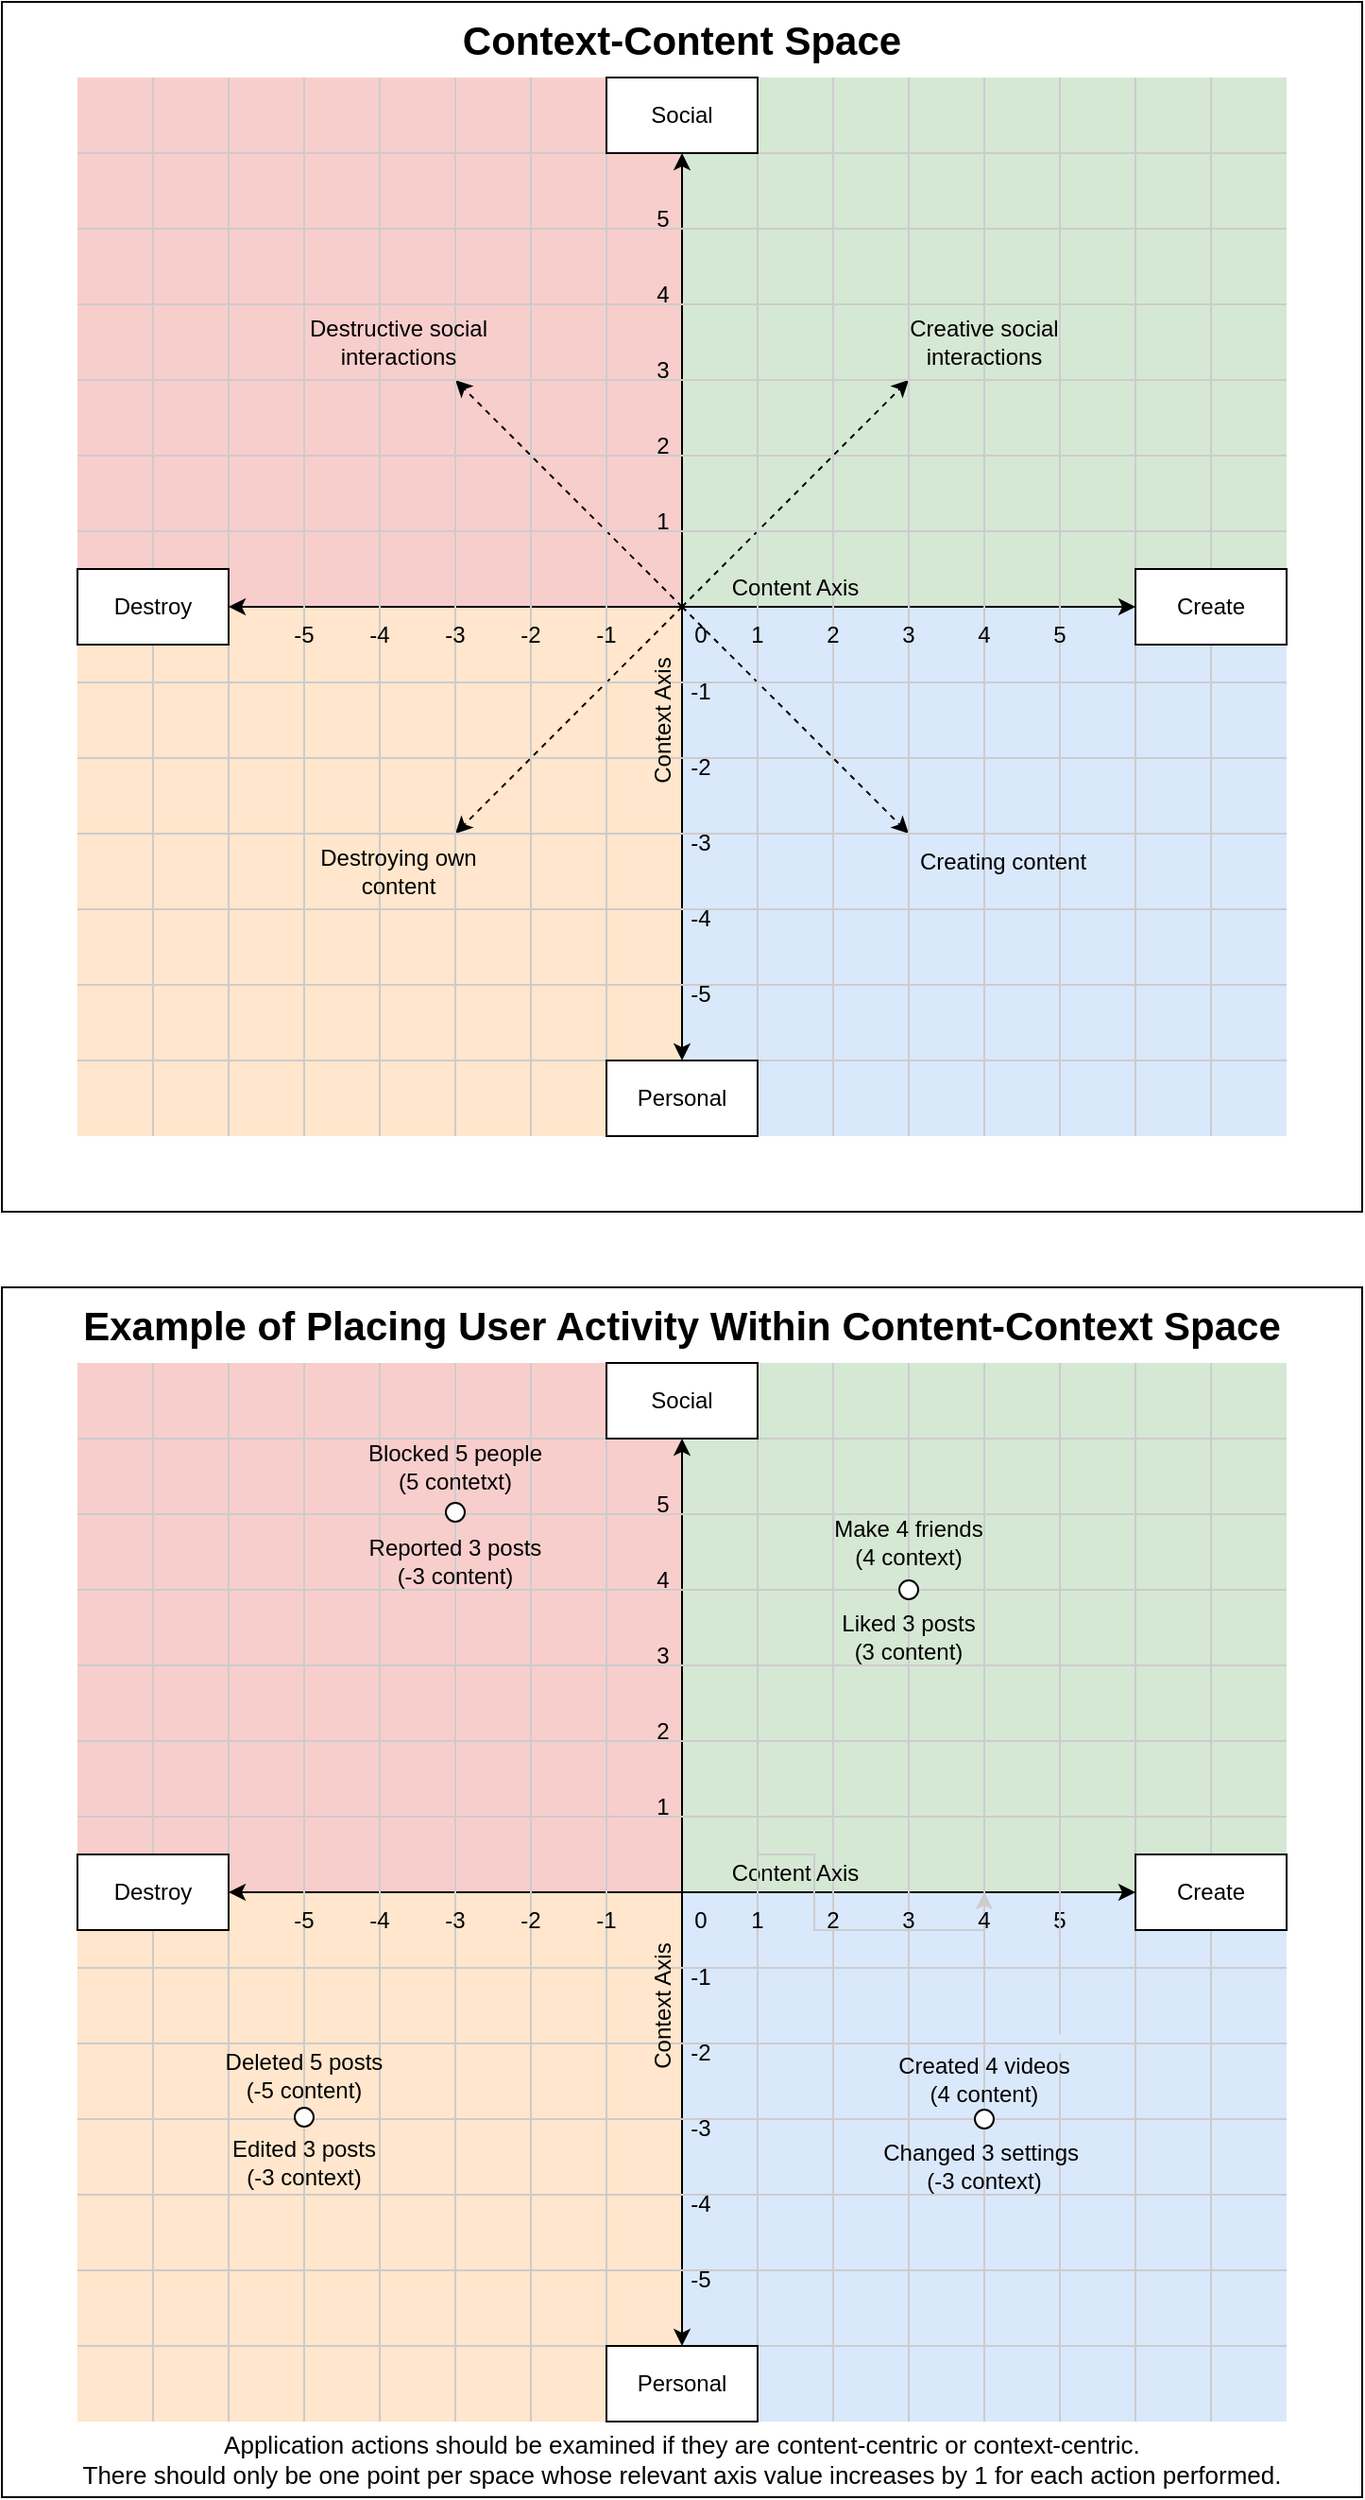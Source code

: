 <mxfile version="20.3.7" type="device"><diagram id="n50yjmL32Vjm4gP2exbE" name="Page-1"><mxGraphModel dx="1422" dy="777" grid="1" gridSize="10" guides="1" tooltips="1" connect="1" arrows="1" fold="1" page="1" pageScale="1" pageWidth="850" pageHeight="1100" math="0" shadow="0"><root><mxCell id="0"/><mxCell id="1" parent="0"/><mxCell id="bNZXxOPzwaz0_Fqf3oZm-159" value="" style="rounded=0;whiteSpace=wrap;html=1;" vertex="1" parent="1"><mxGeometry x="40" y="680" width="720" height="640" as="geometry"/></mxCell><mxCell id="bNZXxOPzwaz0_Fqf3oZm-156" value="" style="rounded=0;whiteSpace=wrap;html=1;" vertex="1" parent="1"><mxGeometry x="40" width="720" height="640" as="geometry"/></mxCell><mxCell id="bNZXxOPzwaz0_Fqf3oZm-45" value="" style="rounded=0;whiteSpace=wrap;html=1;strokeColor=none;fillColor=#ffe6cc;" vertex="1" parent="1"><mxGeometry x="80" y="320" width="320" height="280" as="geometry"/></mxCell><mxCell id="bNZXxOPzwaz0_Fqf3oZm-44" value="" style="rounded=0;whiteSpace=wrap;html=1;strokeColor=none;fillColor=#dae8fc;" vertex="1" parent="1"><mxGeometry x="400" y="320" width="320" height="280" as="geometry"/></mxCell><mxCell id="bNZXxOPzwaz0_Fqf3oZm-43" value="" style="rounded=0;whiteSpace=wrap;html=1;strokeColor=none;fillColor=#d5e8d4;" vertex="1" parent="1"><mxGeometry x="400" y="40" width="320" height="280" as="geometry"/></mxCell><mxCell id="bNZXxOPzwaz0_Fqf3oZm-42" value="" style="rounded=0;whiteSpace=wrap;html=1;strokeColor=none;fillColor=#f8cecc;" vertex="1" parent="1"><mxGeometry x="80" y="40" width="320" height="280" as="geometry"/></mxCell><mxCell id="bNZXxOPzwaz0_Fqf3oZm-1" value="" style="endArrow=classic;startArrow=classic;html=1;rounded=0;" edge="1" parent="1"><mxGeometry width="50" height="50" relative="1" as="geometry"><mxPoint x="400" y="560" as="sourcePoint"/><mxPoint x="400" y="80" as="targetPoint"/></mxGeometry></mxCell><mxCell id="bNZXxOPzwaz0_Fqf3oZm-2" value="" style="endArrow=classic;startArrow=classic;html=1;rounded=0;" edge="1" parent="1"><mxGeometry width="50" height="50" relative="1" as="geometry"><mxPoint x="640" y="320" as="sourcePoint"/><mxPoint x="160" y="320" as="targetPoint"/></mxGeometry></mxCell><mxCell id="bNZXxOPzwaz0_Fqf3oZm-11" value="0" style="text;html=1;strokeColor=none;fillColor=none;align=center;verticalAlign=middle;whiteSpace=wrap;rounded=0;" vertex="1" parent="1"><mxGeometry x="400" y="320" width="20" height="30" as="geometry"/></mxCell><mxCell id="bNZXxOPzwaz0_Fqf3oZm-18" value="1" style="text;html=1;strokeColor=none;fillColor=none;align=center;verticalAlign=middle;whiteSpace=wrap;rounded=0;" vertex="1" parent="1"><mxGeometry x="380" y="260" width="20" height="30" as="geometry"/></mxCell><mxCell id="bNZXxOPzwaz0_Fqf3oZm-20" value="2" style="text;html=1;strokeColor=none;fillColor=none;align=center;verticalAlign=middle;whiteSpace=wrap;rounded=0;" vertex="1" parent="1"><mxGeometry x="380" y="220" width="20" height="30" as="geometry"/></mxCell><mxCell id="bNZXxOPzwaz0_Fqf3oZm-21" value="3" style="text;html=1;strokeColor=none;fillColor=none;align=center;verticalAlign=middle;whiteSpace=wrap;rounded=0;" vertex="1" parent="1"><mxGeometry x="380" y="180" width="20" height="30" as="geometry"/></mxCell><mxCell id="bNZXxOPzwaz0_Fqf3oZm-22" value="4" style="text;html=1;strokeColor=none;fillColor=none;align=center;verticalAlign=middle;whiteSpace=wrap;rounded=0;" vertex="1" parent="1"><mxGeometry x="380" y="140" width="20" height="30" as="geometry"/></mxCell><mxCell id="bNZXxOPzwaz0_Fqf3oZm-23" value="5" style="text;html=1;strokeColor=none;fillColor=none;align=center;verticalAlign=middle;whiteSpace=wrap;rounded=0;" vertex="1" parent="1"><mxGeometry x="380" y="100" width="20" height="30" as="geometry"/></mxCell><mxCell id="bNZXxOPzwaz0_Fqf3oZm-34" value="" style="endArrow=classic;html=1;rounded=0;exitX=1;exitY=1;exitDx=0;exitDy=0;dashed=1;" edge="1" parent="1" source="bNZXxOPzwaz0_Fqf3oZm-10"><mxGeometry width="50" height="50" relative="1" as="geometry"><mxPoint x="400" y="420" as="sourcePoint"/><mxPoint x="520" y="200" as="targetPoint"/></mxGeometry></mxCell><mxCell id="bNZXxOPzwaz0_Fqf3oZm-35" value="" style="endArrow=classic;html=1;rounded=0;exitX=0;exitY=0;exitDx=0;exitDy=0;dashed=1;" edge="1" parent="1" source="bNZXxOPzwaz0_Fqf3oZm-11"><mxGeometry width="50" height="50" relative="1" as="geometry"><mxPoint x="410" y="330" as="sourcePoint"/><mxPoint x="280" y="200" as="targetPoint"/></mxGeometry></mxCell><mxCell id="bNZXxOPzwaz0_Fqf3oZm-36" value="" style="endArrow=classic;html=1;rounded=0;exitX=0;exitY=0;exitDx=0;exitDy=0;dashed=1;" edge="1" parent="1" source="bNZXxOPzwaz0_Fqf3oZm-11"><mxGeometry width="50" height="50" relative="1" as="geometry"><mxPoint x="410" y="330" as="sourcePoint"/><mxPoint x="280" y="440" as="targetPoint"/></mxGeometry></mxCell><mxCell id="bNZXxOPzwaz0_Fqf3oZm-37" value="" style="endArrow=classic;html=1;rounded=0;exitX=0;exitY=0;exitDx=0;exitDy=0;dashed=1;" edge="1" parent="1" source="bNZXxOPzwaz0_Fqf3oZm-11"><mxGeometry width="50" height="50" relative="1" as="geometry"><mxPoint x="410" y="330" as="sourcePoint"/><mxPoint x="520" y="440" as="targetPoint"/></mxGeometry></mxCell><mxCell id="bNZXxOPzwaz0_Fqf3oZm-46" value="" style="endArrow=none;html=1;strokeWidth=1;rounded=0;strokeColor=#CCCCCC;" edge="1" parent="1"><mxGeometry width="50" height="50" relative="1" as="geometry"><mxPoint x="80" y="360" as="sourcePoint"/><mxPoint x="720" y="360" as="targetPoint"/></mxGeometry></mxCell><mxCell id="bNZXxOPzwaz0_Fqf3oZm-47" value="" style="endArrow=none;html=1;strokeWidth=1;rounded=0;strokeColor=#CCCCCC;" edge="1" parent="1"><mxGeometry width="50" height="50" relative="1" as="geometry"><mxPoint x="80" y="400" as="sourcePoint"/><mxPoint x="720" y="400" as="targetPoint"/></mxGeometry></mxCell><mxCell id="bNZXxOPzwaz0_Fqf3oZm-48" value="" style="endArrow=none;html=1;strokeWidth=1;rounded=0;strokeColor=#CCCCCC;" edge="1" parent="1"><mxGeometry width="50" height="50" relative="1" as="geometry"><mxPoint x="80" y="440" as="sourcePoint"/><mxPoint x="720" y="440" as="targetPoint"/></mxGeometry></mxCell><mxCell id="bNZXxOPzwaz0_Fqf3oZm-49" value="" style="endArrow=none;html=1;strokeWidth=1;rounded=0;strokeColor=#CCCCCC;" edge="1" parent="1"><mxGeometry width="50" height="50" relative="1" as="geometry"><mxPoint x="80" y="480" as="sourcePoint"/><mxPoint x="720" y="480" as="targetPoint"/></mxGeometry></mxCell><mxCell id="bNZXxOPzwaz0_Fqf3oZm-50" value="" style="endArrow=none;html=1;strokeWidth=1;rounded=0;strokeColor=#CCCCCC;" edge="1" parent="1"><mxGeometry width="50" height="50" relative="1" as="geometry"><mxPoint x="80" y="520" as="sourcePoint"/><mxPoint x="720" y="520" as="targetPoint"/></mxGeometry></mxCell><mxCell id="bNZXxOPzwaz0_Fqf3oZm-51" value="" style="endArrow=none;html=1;strokeWidth=1;rounded=0;strokeColor=#CCCCCC;" edge="1" parent="1"><mxGeometry width="50" height="50" relative="1" as="geometry"><mxPoint x="80" y="280" as="sourcePoint"/><mxPoint x="720" y="280" as="targetPoint"/></mxGeometry></mxCell><mxCell id="bNZXxOPzwaz0_Fqf3oZm-52" value="" style="endArrow=none;html=1;strokeWidth=1;rounded=0;strokeColor=#CCCCCC;" edge="1" parent="1"><mxGeometry width="50" height="50" relative="1" as="geometry"><mxPoint x="80" y="240" as="sourcePoint"/><mxPoint x="720" y="240" as="targetPoint"/></mxGeometry></mxCell><mxCell id="bNZXxOPzwaz0_Fqf3oZm-53" value="" style="endArrow=none;html=1;strokeWidth=1;rounded=0;strokeColor=#CCCCCC;" edge="1" parent="1"><mxGeometry width="50" height="50" relative="1" as="geometry"><mxPoint x="80" y="200" as="sourcePoint"/><mxPoint x="720" y="200" as="targetPoint"/></mxGeometry></mxCell><mxCell id="bNZXxOPzwaz0_Fqf3oZm-54" value="" style="endArrow=none;html=1;strokeWidth=1;rounded=0;strokeColor=#CCCCCC;" edge="1" parent="1"><mxGeometry width="50" height="50" relative="1" as="geometry"><mxPoint x="80" y="160" as="sourcePoint"/><mxPoint x="720" y="160" as="targetPoint"/></mxGeometry></mxCell><mxCell id="bNZXxOPzwaz0_Fqf3oZm-55" value="" style="endArrow=none;html=1;strokeWidth=1;rounded=0;strokeColor=#CCCCCC;" edge="1" parent="1"><mxGeometry width="50" height="50" relative="1" as="geometry"><mxPoint x="80" y="120" as="sourcePoint"/><mxPoint x="720" y="120" as="targetPoint"/></mxGeometry></mxCell><mxCell id="bNZXxOPzwaz0_Fqf3oZm-56" value="" style="endArrow=none;html=1;strokeWidth=1;rounded=0;strokeColor=#CCCCCC;" edge="1" parent="1"><mxGeometry width="50" height="50" relative="1" as="geometry"><mxPoint x="200" y="40" as="sourcePoint"/><mxPoint x="200" y="600" as="targetPoint"/></mxGeometry></mxCell><mxCell id="bNZXxOPzwaz0_Fqf3oZm-57" value="" style="endArrow=none;html=1;strokeWidth=1;rounded=0;strokeColor=#CCCCCC;" edge="1" parent="1"><mxGeometry width="50" height="50" relative="1" as="geometry"><mxPoint x="240" y="40" as="sourcePoint"/><mxPoint x="240" y="600" as="targetPoint"/></mxGeometry></mxCell><mxCell id="bNZXxOPzwaz0_Fqf3oZm-58" value="" style="endArrow=none;html=1;strokeWidth=1;rounded=0;strokeColor=#CCCCCC;" edge="1" parent="1"><mxGeometry width="50" height="50" relative="1" as="geometry"><mxPoint x="280" y="40" as="sourcePoint"/><mxPoint x="280" y="600" as="targetPoint"/></mxGeometry></mxCell><mxCell id="bNZXxOPzwaz0_Fqf3oZm-59" value="" style="endArrow=none;html=1;strokeWidth=1;rounded=0;strokeColor=#CCCCCC;" edge="1" parent="1"><mxGeometry width="50" height="50" relative="1" as="geometry"><mxPoint x="320" y="40" as="sourcePoint"/><mxPoint x="320" y="600" as="targetPoint"/></mxGeometry></mxCell><mxCell id="bNZXxOPzwaz0_Fqf3oZm-60" value="" style="endArrow=none;html=1;strokeWidth=1;rounded=0;strokeColor=#CCCCCC;" edge="1" parent="1"><mxGeometry width="50" height="50" relative="1" as="geometry"><mxPoint x="360" y="40" as="sourcePoint"/><mxPoint x="360" y="560" as="targetPoint"/></mxGeometry></mxCell><mxCell id="bNZXxOPzwaz0_Fqf3oZm-61" value="" style="endArrow=none;html=1;strokeWidth=1;rounded=0;strokeColor=#CCCCCC;" edge="1" parent="1"><mxGeometry width="50" height="50" relative="1" as="geometry"><mxPoint x="440" y="40" as="sourcePoint"/><mxPoint x="440" y="600" as="targetPoint"/></mxGeometry></mxCell><mxCell id="bNZXxOPzwaz0_Fqf3oZm-62" value="" style="endArrow=none;html=1;strokeWidth=1;rounded=0;strokeColor=#CCCCCC;" edge="1" parent="1"><mxGeometry width="50" height="50" relative="1" as="geometry"><mxPoint x="480" y="40" as="sourcePoint"/><mxPoint x="480" y="600" as="targetPoint"/></mxGeometry></mxCell><mxCell id="bNZXxOPzwaz0_Fqf3oZm-63" value="" style="endArrow=none;html=1;strokeWidth=1;rounded=0;strokeColor=#CCCCCC;" edge="1" parent="1"><mxGeometry width="50" height="50" relative="1" as="geometry"><mxPoint x="520" y="40" as="sourcePoint"/><mxPoint x="520" y="600" as="targetPoint"/></mxGeometry></mxCell><mxCell id="bNZXxOPzwaz0_Fqf3oZm-64" value="" style="endArrow=none;html=1;strokeWidth=1;rounded=0;strokeColor=#CCCCCC;" edge="1" parent="1"><mxGeometry width="50" height="50" relative="1" as="geometry"><mxPoint x="560" y="40" as="sourcePoint"/><mxPoint x="560" y="600" as="targetPoint"/></mxGeometry></mxCell><mxCell id="bNZXxOPzwaz0_Fqf3oZm-65" value="" style="endArrow=none;html=1;strokeWidth=1;rounded=0;strokeColor=#CCCCCC;" edge="1" parent="1"><mxGeometry width="50" height="50" relative="1" as="geometry"><mxPoint x="600" y="40" as="sourcePoint"/><mxPoint x="600" y="600" as="targetPoint"/></mxGeometry></mxCell><mxCell id="bNZXxOPzwaz0_Fqf3oZm-66" value="" style="endArrow=none;html=1;strokeWidth=1;rounded=0;strokeColor=#CCCCCC;" edge="1" parent="1"><mxGeometry width="50" height="50" relative="1" as="geometry"><mxPoint x="640" y="40" as="sourcePoint"/><mxPoint x="640" y="600" as="targetPoint"/></mxGeometry></mxCell><mxCell id="bNZXxOPzwaz0_Fqf3oZm-67" value="" style="endArrow=none;html=1;strokeWidth=1;rounded=0;strokeColor=#CCCCCC;" edge="1" parent="1"><mxGeometry width="50" height="50" relative="1" as="geometry"><mxPoint x="680" y="40" as="sourcePoint"/><mxPoint x="680" y="600" as="targetPoint"/></mxGeometry></mxCell><mxCell id="bNZXxOPzwaz0_Fqf3oZm-68" value="" style="endArrow=none;html=1;strokeWidth=1;rounded=0;strokeColor=#CCCCCC;" edge="1" parent="1"><mxGeometry width="50" height="50" relative="1" as="geometry"><mxPoint x="160" y="40" as="sourcePoint"/><mxPoint x="160" y="600" as="targetPoint"/></mxGeometry></mxCell><mxCell id="bNZXxOPzwaz0_Fqf3oZm-69" value="" style="endArrow=none;html=1;strokeWidth=1;rounded=0;strokeColor=#CCCCCC;" edge="1" parent="1"><mxGeometry width="50" height="50" relative="1" as="geometry"><mxPoint x="120" y="40" as="sourcePoint"/><mxPoint x="120" y="600" as="targetPoint"/></mxGeometry></mxCell><mxCell id="bNZXxOPzwaz0_Fqf3oZm-70" value="" style="endArrow=none;html=1;strokeWidth=1;rounded=0;strokeColor=#CCCCCC;" edge="1" parent="1"><mxGeometry width="50" height="50" relative="1" as="geometry"><mxPoint x="80" y="80" as="sourcePoint"/><mxPoint x="720" y="80" as="targetPoint"/></mxGeometry></mxCell><mxCell id="bNZXxOPzwaz0_Fqf3oZm-71" value="" style="endArrow=none;html=1;strokeWidth=1;rounded=0;strokeColor=#CCCCCC;" edge="1" parent="1"><mxGeometry width="50" height="50" relative="1" as="geometry"><mxPoint x="80" y="560" as="sourcePoint"/><mxPoint x="720" y="560" as="targetPoint"/></mxGeometry></mxCell><mxCell id="bNZXxOPzwaz0_Fqf3oZm-5" value="Destroy" style="rounded=0;whiteSpace=wrap;html=1;" vertex="1" parent="1"><mxGeometry x="80" y="300" width="80" height="40" as="geometry"/></mxCell><mxCell id="bNZXxOPzwaz0_Fqf3oZm-6" value="Create" style="rounded=0;whiteSpace=wrap;html=1;" vertex="1" parent="1"><mxGeometry x="640" y="300" width="80" height="40" as="geometry"/></mxCell><mxCell id="bNZXxOPzwaz0_Fqf3oZm-7" value="Social" style="rounded=0;whiteSpace=wrap;html=1;" vertex="1" parent="1"><mxGeometry x="360" y="40" width="80" height="40" as="geometry"/></mxCell><mxCell id="bNZXxOPzwaz0_Fqf3oZm-8" value="Personal" style="rounded=0;whiteSpace=wrap;html=1;" vertex="1" parent="1"><mxGeometry x="360" y="560" width="80" height="40" as="geometry"/></mxCell><mxCell id="bNZXxOPzwaz0_Fqf3oZm-38" value="Creative social interactions" style="text;html=1;strokeColor=none;fillColor=none;align=center;verticalAlign=middle;whiteSpace=wrap;rounded=0;" vertex="1" parent="1"><mxGeometry x="500" y="160" width="120" height="40" as="geometry"/></mxCell><mxCell id="bNZXxOPzwaz0_Fqf3oZm-39" value="Destructive social interactions" style="text;html=1;strokeColor=none;fillColor=none;align=center;verticalAlign=middle;whiteSpace=wrap;rounded=0;" vertex="1" parent="1"><mxGeometry x="190" y="160" width="120" height="40" as="geometry"/></mxCell><mxCell id="bNZXxOPzwaz0_Fqf3oZm-40" value="Destroying own content" style="text;html=1;strokeColor=none;fillColor=none;align=center;verticalAlign=middle;whiteSpace=wrap;rounded=0;" vertex="1" parent="1"><mxGeometry x="190" y="440" width="120" height="40" as="geometry"/></mxCell><mxCell id="bNZXxOPzwaz0_Fqf3oZm-41" value="Creating content" style="text;html=1;strokeColor=none;fillColor=none;align=center;verticalAlign=middle;whiteSpace=wrap;rounded=0;" vertex="1" parent="1"><mxGeometry x="510" y="440" width="120" height="30" as="geometry"/></mxCell><mxCell id="bNZXxOPzwaz0_Fqf3oZm-9" value="Content Axis" style="text;html=1;strokeColor=none;fillColor=none;align=center;verticalAlign=middle;whiteSpace=wrap;rounded=0;" vertex="1" parent="1"><mxGeometry x="400" y="300" width="120" height="20" as="geometry"/></mxCell><mxCell id="bNZXxOPzwaz0_Fqf3oZm-10" value="Context Axis" style="text;html=1;strokeColor=none;fillColor=none;align=center;verticalAlign=middle;whiteSpace=wrap;rounded=0;rotation=-90;" vertex="1" parent="1"><mxGeometry x="330" y="370" width="120" height="20" as="geometry"/></mxCell><mxCell id="bNZXxOPzwaz0_Fqf3oZm-12" value="1" style="text;html=1;strokeColor=none;fillColor=none;align=center;verticalAlign=middle;whiteSpace=wrap;rounded=0;" vertex="1" parent="1"><mxGeometry x="430" y="320" width="20" height="30" as="geometry"/></mxCell><mxCell id="bNZXxOPzwaz0_Fqf3oZm-14" value="2" style="text;html=1;strokeColor=none;fillColor=none;align=center;verticalAlign=middle;whiteSpace=wrap;rounded=0;" vertex="1" parent="1"><mxGeometry x="470" y="320" width="20" height="30" as="geometry"/></mxCell><mxCell id="bNZXxOPzwaz0_Fqf3oZm-15" value="3" style="text;html=1;strokeColor=none;fillColor=none;align=center;verticalAlign=middle;whiteSpace=wrap;rounded=0;" vertex="1" parent="1"><mxGeometry x="510" y="320" width="20" height="30" as="geometry"/></mxCell><mxCell id="bNZXxOPzwaz0_Fqf3oZm-16" value="4" style="text;html=1;strokeColor=none;fillColor=none;align=center;verticalAlign=middle;whiteSpace=wrap;rounded=0;" vertex="1" parent="1"><mxGeometry x="550" y="320" width="20" height="30" as="geometry"/></mxCell><mxCell id="bNZXxOPzwaz0_Fqf3oZm-17" value="5" style="text;html=1;strokeColor=none;fillColor=none;align=center;verticalAlign=middle;whiteSpace=wrap;rounded=0;" vertex="1" parent="1"><mxGeometry x="590" y="320" width="20" height="30" as="geometry"/></mxCell><mxCell id="bNZXxOPzwaz0_Fqf3oZm-29" value="-1" style="text;html=1;strokeColor=none;fillColor=none;align=center;verticalAlign=middle;whiteSpace=wrap;rounded=0;" vertex="1" parent="1"><mxGeometry x="400" y="350" width="20" height="30" as="geometry"/></mxCell><mxCell id="bNZXxOPzwaz0_Fqf3oZm-30" value="-2" style="text;html=1;strokeColor=none;fillColor=none;align=center;verticalAlign=middle;whiteSpace=wrap;rounded=0;" vertex="1" parent="1"><mxGeometry x="400" y="390" width="20" height="30" as="geometry"/></mxCell><mxCell id="bNZXxOPzwaz0_Fqf3oZm-31" value="-3" style="text;html=1;strokeColor=none;fillColor=none;align=center;verticalAlign=middle;whiteSpace=wrap;rounded=0;" vertex="1" parent="1"><mxGeometry x="400" y="430" width="20" height="30" as="geometry"/></mxCell><mxCell id="bNZXxOPzwaz0_Fqf3oZm-32" value="-4" style="text;html=1;strokeColor=none;fillColor=none;align=center;verticalAlign=middle;whiteSpace=wrap;rounded=0;" vertex="1" parent="1"><mxGeometry x="400" y="470" width="20" height="30" as="geometry"/></mxCell><mxCell id="bNZXxOPzwaz0_Fqf3oZm-33" value="-5" style="text;html=1;strokeColor=none;fillColor=none;align=center;verticalAlign=middle;whiteSpace=wrap;rounded=0;" vertex="1" parent="1"><mxGeometry x="400" y="510" width="20" height="30" as="geometry"/></mxCell><mxCell id="bNZXxOPzwaz0_Fqf3oZm-24" value="-1" style="text;html=1;strokeColor=none;fillColor=none;align=center;verticalAlign=middle;whiteSpace=wrap;rounded=0;" vertex="1" parent="1"><mxGeometry x="350" y="320" width="20" height="30" as="geometry"/></mxCell><mxCell id="bNZXxOPzwaz0_Fqf3oZm-25" value="-2" style="text;html=1;strokeColor=none;fillColor=none;align=center;verticalAlign=middle;whiteSpace=wrap;rounded=0;" vertex="1" parent="1"><mxGeometry x="310" y="320" width="20" height="30" as="geometry"/></mxCell><mxCell id="bNZXxOPzwaz0_Fqf3oZm-26" value="-3" style="text;html=1;strokeColor=none;fillColor=none;align=center;verticalAlign=middle;whiteSpace=wrap;rounded=0;" vertex="1" parent="1"><mxGeometry x="270" y="320" width="20" height="30" as="geometry"/></mxCell><mxCell id="bNZXxOPzwaz0_Fqf3oZm-27" value="-4" style="text;html=1;strokeColor=none;fillColor=none;align=center;verticalAlign=middle;whiteSpace=wrap;rounded=0;" vertex="1" parent="1"><mxGeometry x="230" y="320" width="20" height="30" as="geometry"/></mxCell><mxCell id="bNZXxOPzwaz0_Fqf3oZm-28" value="-5" style="text;html=1;strokeColor=none;fillColor=none;align=center;verticalAlign=middle;whiteSpace=wrap;rounded=0;" vertex="1" parent="1"><mxGeometry x="190" y="320" width="20" height="30" as="geometry"/></mxCell><mxCell id="bNZXxOPzwaz0_Fqf3oZm-72" value="" style="rounded=0;whiteSpace=wrap;html=1;strokeColor=none;fillColor=#ffe6cc;" vertex="1" parent="1"><mxGeometry x="80" y="1000" width="320" height="280" as="geometry"/></mxCell><mxCell id="bNZXxOPzwaz0_Fqf3oZm-73" value="" style="rounded=0;whiteSpace=wrap;html=1;strokeColor=none;fillColor=#dae8fc;" vertex="1" parent="1"><mxGeometry x="400" y="1000" width="320" height="280" as="geometry"/></mxCell><mxCell id="bNZXxOPzwaz0_Fqf3oZm-74" value="" style="rounded=0;whiteSpace=wrap;html=1;strokeColor=none;fillColor=#d5e8d4;" vertex="1" parent="1"><mxGeometry x="400" y="720" width="320" height="280" as="geometry"/></mxCell><mxCell id="bNZXxOPzwaz0_Fqf3oZm-75" value="" style="rounded=0;whiteSpace=wrap;html=1;strokeColor=none;fillColor=#f8cecc;" vertex="1" parent="1"><mxGeometry x="80" y="720" width="320" height="280" as="geometry"/></mxCell><mxCell id="bNZXxOPzwaz0_Fqf3oZm-76" value="" style="endArrow=classic;startArrow=classic;html=1;rounded=0;" edge="1" parent="1"><mxGeometry width="50" height="50" relative="1" as="geometry"><mxPoint x="400" y="1240" as="sourcePoint"/><mxPoint x="400" y="760" as="targetPoint"/></mxGeometry></mxCell><mxCell id="bNZXxOPzwaz0_Fqf3oZm-77" value="" style="endArrow=classic;startArrow=classic;html=1;rounded=0;" edge="1" parent="1"><mxGeometry width="50" height="50" relative="1" as="geometry"><mxPoint x="640" y="1000" as="sourcePoint"/><mxPoint x="160" y="1000" as="targetPoint"/></mxGeometry></mxCell><mxCell id="bNZXxOPzwaz0_Fqf3oZm-78" value="0" style="text;html=1;strokeColor=none;fillColor=none;align=center;verticalAlign=middle;whiteSpace=wrap;rounded=0;" vertex="1" parent="1"><mxGeometry x="400" y="1000" width="20" height="30" as="geometry"/></mxCell><mxCell id="bNZXxOPzwaz0_Fqf3oZm-79" value="1" style="text;html=1;strokeColor=none;fillColor=none;align=center;verticalAlign=middle;whiteSpace=wrap;rounded=0;" vertex="1" parent="1"><mxGeometry x="380" y="940" width="20" height="30" as="geometry"/></mxCell><mxCell id="bNZXxOPzwaz0_Fqf3oZm-80" value="2" style="text;html=1;strokeColor=none;fillColor=none;align=center;verticalAlign=middle;whiteSpace=wrap;rounded=0;" vertex="1" parent="1"><mxGeometry x="380" y="900" width="20" height="30" as="geometry"/></mxCell><mxCell id="bNZXxOPzwaz0_Fqf3oZm-81" value="3" style="text;html=1;strokeColor=none;fillColor=none;align=center;verticalAlign=middle;whiteSpace=wrap;rounded=0;" vertex="1" parent="1"><mxGeometry x="380" y="860" width="20" height="30" as="geometry"/></mxCell><mxCell id="bNZXxOPzwaz0_Fqf3oZm-82" value="4" style="text;html=1;strokeColor=none;fillColor=none;align=center;verticalAlign=middle;whiteSpace=wrap;rounded=0;" vertex="1" parent="1"><mxGeometry x="380" y="820" width="20" height="30" as="geometry"/></mxCell><mxCell id="bNZXxOPzwaz0_Fqf3oZm-83" value="5" style="text;html=1;strokeColor=none;fillColor=none;align=center;verticalAlign=middle;whiteSpace=wrap;rounded=0;" vertex="1" parent="1"><mxGeometry x="380" y="780" width="20" height="30" as="geometry"/></mxCell><mxCell id="bNZXxOPzwaz0_Fqf3oZm-88" value="" style="endArrow=none;html=1;strokeWidth=1;rounded=0;strokeColor=#CCCCCC;" edge="1" parent="1"><mxGeometry width="50" height="50" relative="1" as="geometry"><mxPoint x="80" y="1040" as="sourcePoint"/><mxPoint x="720" y="1040" as="targetPoint"/></mxGeometry></mxCell><mxCell id="bNZXxOPzwaz0_Fqf3oZm-89" value="" style="endArrow=none;html=1;strokeWidth=1;rounded=0;strokeColor=#CCCCCC;" edge="1" parent="1"><mxGeometry width="50" height="50" relative="1" as="geometry"><mxPoint x="80" y="1080" as="sourcePoint"/><mxPoint x="720" y="1080" as="targetPoint"/></mxGeometry></mxCell><mxCell id="bNZXxOPzwaz0_Fqf3oZm-90" value="" style="endArrow=none;html=1;strokeWidth=1;rounded=0;strokeColor=#CCCCCC;" edge="1" parent="1"><mxGeometry width="50" height="50" relative="1" as="geometry"><mxPoint x="80" y="1120" as="sourcePoint"/><mxPoint x="720" y="1120" as="targetPoint"/></mxGeometry></mxCell><mxCell id="bNZXxOPzwaz0_Fqf3oZm-91" value="" style="endArrow=none;html=1;strokeWidth=1;rounded=0;strokeColor=#CCCCCC;" edge="1" parent="1"><mxGeometry width="50" height="50" relative="1" as="geometry"><mxPoint x="80" y="1160" as="sourcePoint"/><mxPoint x="720" y="1160" as="targetPoint"/></mxGeometry></mxCell><mxCell id="bNZXxOPzwaz0_Fqf3oZm-92" value="" style="endArrow=none;html=1;strokeWidth=1;rounded=0;strokeColor=#CCCCCC;" edge="1" parent="1"><mxGeometry width="50" height="50" relative="1" as="geometry"><mxPoint x="80" y="1200" as="sourcePoint"/><mxPoint x="720" y="1200" as="targetPoint"/></mxGeometry></mxCell><mxCell id="bNZXxOPzwaz0_Fqf3oZm-93" value="" style="endArrow=none;html=1;strokeWidth=1;rounded=0;strokeColor=#CCCCCC;" edge="1" parent="1"><mxGeometry width="50" height="50" relative="1" as="geometry"><mxPoint x="80" y="960" as="sourcePoint"/><mxPoint x="720" y="960" as="targetPoint"/></mxGeometry></mxCell><mxCell id="bNZXxOPzwaz0_Fqf3oZm-94" value="" style="endArrow=none;html=1;strokeWidth=1;rounded=0;strokeColor=#CCCCCC;" edge="1" parent="1"><mxGeometry width="50" height="50" relative="1" as="geometry"><mxPoint x="80" y="920" as="sourcePoint"/><mxPoint x="720" y="920" as="targetPoint"/></mxGeometry></mxCell><mxCell id="bNZXxOPzwaz0_Fqf3oZm-95" value="" style="endArrow=none;html=1;strokeWidth=1;rounded=0;strokeColor=#CCCCCC;" edge="1" parent="1"><mxGeometry width="50" height="50" relative="1" as="geometry"><mxPoint x="80" y="880" as="sourcePoint"/><mxPoint x="720" y="880" as="targetPoint"/></mxGeometry></mxCell><mxCell id="bNZXxOPzwaz0_Fqf3oZm-96" value="" style="endArrow=none;html=1;strokeWidth=1;rounded=0;strokeColor=#CCCCCC;" edge="1" parent="1"><mxGeometry width="50" height="50" relative="1" as="geometry"><mxPoint x="80" y="840" as="sourcePoint"/><mxPoint x="720" y="840" as="targetPoint"/></mxGeometry></mxCell><mxCell id="bNZXxOPzwaz0_Fqf3oZm-97" value="" style="endArrow=none;html=1;strokeWidth=1;rounded=0;strokeColor=#CCCCCC;" edge="1" parent="1"><mxGeometry width="50" height="50" relative="1" as="geometry"><mxPoint x="80" y="800" as="sourcePoint"/><mxPoint x="720" y="800" as="targetPoint"/></mxGeometry></mxCell><mxCell id="bNZXxOPzwaz0_Fqf3oZm-98" value="" style="endArrow=none;html=1;strokeWidth=1;rounded=0;strokeColor=#CCCCCC;" edge="1" parent="1"><mxGeometry width="50" height="50" relative="1" as="geometry"><mxPoint x="200" y="720" as="sourcePoint"/><mxPoint x="200" y="1280" as="targetPoint"/></mxGeometry></mxCell><mxCell id="bNZXxOPzwaz0_Fqf3oZm-99" value="" style="endArrow=none;html=1;strokeWidth=1;rounded=0;strokeColor=#CCCCCC;" edge="1" parent="1"><mxGeometry width="50" height="50" relative="1" as="geometry"><mxPoint x="240" y="720" as="sourcePoint"/><mxPoint x="240" y="1280" as="targetPoint"/></mxGeometry></mxCell><mxCell id="bNZXxOPzwaz0_Fqf3oZm-100" value="" style="endArrow=none;html=1;strokeWidth=1;rounded=0;strokeColor=#CCCCCC;" edge="1" parent="1"><mxGeometry width="50" height="50" relative="1" as="geometry"><mxPoint x="280" y="720" as="sourcePoint"/><mxPoint x="280" y="1280" as="targetPoint"/></mxGeometry></mxCell><mxCell id="bNZXxOPzwaz0_Fqf3oZm-101" value="" style="endArrow=none;html=1;strokeWidth=1;rounded=0;strokeColor=#CCCCCC;" edge="1" parent="1"><mxGeometry width="50" height="50" relative="1" as="geometry"><mxPoint x="320" y="720" as="sourcePoint"/><mxPoint x="320" y="1280" as="targetPoint"/></mxGeometry></mxCell><mxCell id="bNZXxOPzwaz0_Fqf3oZm-102" value="" style="endArrow=none;html=1;strokeWidth=1;rounded=0;strokeColor=#CCCCCC;" edge="1" parent="1"><mxGeometry width="50" height="50" relative="1" as="geometry"><mxPoint x="360" y="720" as="sourcePoint"/><mxPoint x="360" y="1240" as="targetPoint"/></mxGeometry></mxCell><mxCell id="bNZXxOPzwaz0_Fqf3oZm-103" value="" style="endArrow=none;html=1;strokeWidth=1;rounded=0;strokeColor=#CCCCCC;" edge="1" parent="1"><mxGeometry width="50" height="50" relative="1" as="geometry"><mxPoint x="440" y="720" as="sourcePoint"/><mxPoint x="440" y="1280" as="targetPoint"/></mxGeometry></mxCell><mxCell id="bNZXxOPzwaz0_Fqf3oZm-104" value="" style="endArrow=none;html=1;strokeWidth=1;rounded=0;strokeColor=#CCCCCC;" edge="1" parent="1"><mxGeometry width="50" height="50" relative="1" as="geometry"><mxPoint x="480" y="720" as="sourcePoint"/><mxPoint x="480" y="1280" as="targetPoint"/></mxGeometry></mxCell><mxCell id="bNZXxOPzwaz0_Fqf3oZm-105" value="" style="endArrow=none;html=1;strokeWidth=1;rounded=0;strokeColor=#CCCCCC;" edge="1" parent="1"><mxGeometry width="50" height="50" relative="1" as="geometry"><mxPoint x="520" y="720" as="sourcePoint"/><mxPoint x="520" y="1280" as="targetPoint"/></mxGeometry></mxCell><mxCell id="bNZXxOPzwaz0_Fqf3oZm-106" value="" style="endArrow=none;html=1;strokeWidth=1;rounded=0;strokeColor=#CCCCCC;" edge="1" parent="1"><mxGeometry width="50" height="50" relative="1" as="geometry"><mxPoint x="560" y="720" as="sourcePoint"/><mxPoint x="560" y="1280" as="targetPoint"/></mxGeometry></mxCell><mxCell id="bNZXxOPzwaz0_Fqf3oZm-107" value="" style="endArrow=none;html=1;strokeWidth=1;rounded=0;strokeColor=#CCCCCC;startArrow=none;" edge="1" parent="1"><mxGeometry width="50" height="50" relative="1" as="geometry"><mxPoint x="600" y="1085" as="sourcePoint"/><mxPoint x="600" y="1280" as="targetPoint"/></mxGeometry></mxCell><mxCell id="bNZXxOPzwaz0_Fqf3oZm-108" value="" style="endArrow=none;html=1;strokeWidth=1;rounded=0;strokeColor=#CCCCCC;" edge="1" parent="1"><mxGeometry width="50" height="50" relative="1" as="geometry"><mxPoint x="640" y="720" as="sourcePoint"/><mxPoint x="640" y="1280" as="targetPoint"/></mxGeometry></mxCell><mxCell id="bNZXxOPzwaz0_Fqf3oZm-109" value="" style="endArrow=none;html=1;strokeWidth=1;rounded=0;strokeColor=#CCCCCC;" edge="1" parent="1"><mxGeometry width="50" height="50" relative="1" as="geometry"><mxPoint x="680" y="720" as="sourcePoint"/><mxPoint x="680" y="1280" as="targetPoint"/></mxGeometry></mxCell><mxCell id="bNZXxOPzwaz0_Fqf3oZm-110" value="" style="endArrow=none;html=1;strokeWidth=1;rounded=0;strokeColor=#CCCCCC;" edge="1" parent="1"><mxGeometry width="50" height="50" relative="1" as="geometry"><mxPoint x="160" y="720" as="sourcePoint"/><mxPoint x="160" y="1280" as="targetPoint"/></mxGeometry></mxCell><mxCell id="bNZXxOPzwaz0_Fqf3oZm-111" value="" style="endArrow=none;html=1;strokeWidth=1;rounded=0;strokeColor=#CCCCCC;" edge="1" parent="1"><mxGeometry width="50" height="50" relative="1" as="geometry"><mxPoint x="120" y="720" as="sourcePoint"/><mxPoint x="120" y="1280" as="targetPoint"/></mxGeometry></mxCell><mxCell id="bNZXxOPzwaz0_Fqf3oZm-112" value="" style="endArrow=none;html=1;strokeWidth=1;rounded=0;strokeColor=#CCCCCC;" edge="1" parent="1"><mxGeometry width="50" height="50" relative="1" as="geometry"><mxPoint x="80" y="760" as="sourcePoint"/><mxPoint x="720" y="760" as="targetPoint"/></mxGeometry></mxCell><mxCell id="bNZXxOPzwaz0_Fqf3oZm-113" value="" style="endArrow=none;html=1;strokeWidth=1;rounded=0;strokeColor=#CCCCCC;" edge="1" parent="1"><mxGeometry width="50" height="50" relative="1" as="geometry"><mxPoint x="80" y="1240" as="sourcePoint"/><mxPoint x="720" y="1240" as="targetPoint"/></mxGeometry></mxCell><mxCell id="bNZXxOPzwaz0_Fqf3oZm-114" value="Destroy" style="rounded=0;whiteSpace=wrap;html=1;" vertex="1" parent="1"><mxGeometry x="80" y="980" width="80" height="40" as="geometry"/></mxCell><mxCell id="bNZXxOPzwaz0_Fqf3oZm-115" value="Create" style="rounded=0;whiteSpace=wrap;html=1;" vertex="1" parent="1"><mxGeometry x="640" y="980" width="80" height="40" as="geometry"/></mxCell><mxCell id="bNZXxOPzwaz0_Fqf3oZm-116" value="Social" style="rounded=0;whiteSpace=wrap;html=1;" vertex="1" parent="1"><mxGeometry x="360" y="720" width="80" height="40" as="geometry"/></mxCell><mxCell id="bNZXxOPzwaz0_Fqf3oZm-117" value="Personal" style="rounded=0;whiteSpace=wrap;html=1;" vertex="1" parent="1"><mxGeometry x="360" y="1240" width="80" height="40" as="geometry"/></mxCell><mxCell id="bNZXxOPzwaz0_Fqf3oZm-122" value="Content Axis" style="text;html=1;strokeColor=none;fillColor=none;align=center;verticalAlign=middle;whiteSpace=wrap;rounded=0;" vertex="1" parent="1"><mxGeometry x="400" y="980" width="120" height="20" as="geometry"/></mxCell><mxCell id="bNZXxOPzwaz0_Fqf3oZm-123" value="Context Axis" style="text;html=1;strokeColor=none;fillColor=none;align=center;verticalAlign=middle;whiteSpace=wrap;rounded=0;rotation=-90;" vertex="1" parent="1"><mxGeometry x="330" y="1050" width="120" height="20" as="geometry"/></mxCell><mxCell id="bNZXxOPzwaz0_Fqf3oZm-160" value="" style="edgeStyle=orthogonalEdgeStyle;rounded=0;orthogonalLoop=1;jettySize=auto;html=1;strokeColor=#CCCCCC;strokeWidth=1;fontSize=21;" edge="1" parent="1" source="bNZXxOPzwaz0_Fqf3oZm-124" target="bNZXxOPzwaz0_Fqf3oZm-74"><mxGeometry relative="1" as="geometry"/></mxCell><mxCell id="bNZXxOPzwaz0_Fqf3oZm-124" value="1" style="text;html=1;strokeColor=none;fillColor=none;align=center;verticalAlign=middle;whiteSpace=wrap;rounded=0;" vertex="1" parent="1"><mxGeometry x="430" y="1000" width="20" height="30" as="geometry"/></mxCell><mxCell id="bNZXxOPzwaz0_Fqf3oZm-125" value="2" style="text;html=1;strokeColor=none;fillColor=none;align=center;verticalAlign=middle;whiteSpace=wrap;rounded=0;" vertex="1" parent="1"><mxGeometry x="470" y="1000" width="20" height="30" as="geometry"/></mxCell><mxCell id="bNZXxOPzwaz0_Fqf3oZm-126" value="3" style="text;html=1;strokeColor=none;fillColor=none;align=center;verticalAlign=middle;whiteSpace=wrap;rounded=0;" vertex="1" parent="1"><mxGeometry x="510" y="1000" width="20" height="30" as="geometry"/></mxCell><mxCell id="bNZXxOPzwaz0_Fqf3oZm-127" value="4" style="text;html=1;strokeColor=none;fillColor=none;align=center;verticalAlign=middle;whiteSpace=wrap;rounded=0;" vertex="1" parent="1"><mxGeometry x="550" y="1000" width="20" height="30" as="geometry"/></mxCell><mxCell id="bNZXxOPzwaz0_Fqf3oZm-128" value="5" style="text;html=1;strokeColor=none;fillColor=none;align=center;verticalAlign=middle;whiteSpace=wrap;rounded=0;" vertex="1" parent="1"><mxGeometry x="590" y="1000" width="20" height="30" as="geometry"/></mxCell><mxCell id="bNZXxOPzwaz0_Fqf3oZm-129" value="-1" style="text;html=1;strokeColor=none;fillColor=none;align=center;verticalAlign=middle;whiteSpace=wrap;rounded=0;" vertex="1" parent="1"><mxGeometry x="400" y="1030" width="20" height="30" as="geometry"/></mxCell><mxCell id="bNZXxOPzwaz0_Fqf3oZm-130" value="-2" style="text;html=1;strokeColor=none;fillColor=none;align=center;verticalAlign=middle;whiteSpace=wrap;rounded=0;" vertex="1" parent="1"><mxGeometry x="400" y="1070" width="20" height="30" as="geometry"/></mxCell><mxCell id="bNZXxOPzwaz0_Fqf3oZm-131" value="-3" style="text;html=1;strokeColor=none;fillColor=none;align=center;verticalAlign=middle;whiteSpace=wrap;rounded=0;" vertex="1" parent="1"><mxGeometry x="400" y="1110" width="20" height="30" as="geometry"/></mxCell><mxCell id="bNZXxOPzwaz0_Fqf3oZm-132" value="-4" style="text;html=1;strokeColor=none;fillColor=none;align=center;verticalAlign=middle;whiteSpace=wrap;rounded=0;" vertex="1" parent="1"><mxGeometry x="400" y="1150" width="20" height="30" as="geometry"/></mxCell><mxCell id="bNZXxOPzwaz0_Fqf3oZm-133" value="-5" style="text;html=1;strokeColor=none;fillColor=none;align=center;verticalAlign=middle;whiteSpace=wrap;rounded=0;" vertex="1" parent="1"><mxGeometry x="400" y="1190" width="20" height="30" as="geometry"/></mxCell><mxCell id="bNZXxOPzwaz0_Fqf3oZm-134" value="-1" style="text;html=1;strokeColor=none;fillColor=none;align=center;verticalAlign=middle;whiteSpace=wrap;rounded=0;" vertex="1" parent="1"><mxGeometry x="350" y="1000" width="20" height="30" as="geometry"/></mxCell><mxCell id="bNZXxOPzwaz0_Fqf3oZm-135" value="-2" style="text;html=1;strokeColor=none;fillColor=none;align=center;verticalAlign=middle;whiteSpace=wrap;rounded=0;" vertex="1" parent="1"><mxGeometry x="310" y="1000" width="20" height="30" as="geometry"/></mxCell><mxCell id="bNZXxOPzwaz0_Fqf3oZm-136" value="-3" style="text;html=1;strokeColor=none;fillColor=none;align=center;verticalAlign=middle;whiteSpace=wrap;rounded=0;" vertex="1" parent="1"><mxGeometry x="270" y="1000" width="20" height="30" as="geometry"/></mxCell><mxCell id="bNZXxOPzwaz0_Fqf3oZm-137" value="-4" style="text;html=1;strokeColor=none;fillColor=none;align=center;verticalAlign=middle;whiteSpace=wrap;rounded=0;" vertex="1" parent="1"><mxGeometry x="230" y="1000" width="20" height="30" as="geometry"/></mxCell><mxCell id="bNZXxOPzwaz0_Fqf3oZm-138" value="-5" style="text;html=1;strokeColor=none;fillColor=none;align=center;verticalAlign=middle;whiteSpace=wrap;rounded=0;" vertex="1" parent="1"><mxGeometry x="190" y="1000" width="20" height="30" as="geometry"/></mxCell><mxCell id="bNZXxOPzwaz0_Fqf3oZm-140" value="" style="endArrow=none;html=1;strokeWidth=1;rounded=0;strokeColor=#CCCCCC;" edge="1" parent="1"><mxGeometry width="50" height="50" relative="1" as="geometry"><mxPoint x="600" y="720" as="sourcePoint"/><mxPoint x="600" y="1075" as="targetPoint"/></mxGeometry></mxCell><mxCell id="bNZXxOPzwaz0_Fqf3oZm-141" value="" style="ellipse;whiteSpace=wrap;html=1;aspect=fixed;" vertex="1" parent="1"><mxGeometry x="555" y="1115" width="10" height="10" as="geometry"/></mxCell><mxCell id="bNZXxOPzwaz0_Fqf3oZm-142" value="" style="ellipse;whiteSpace=wrap;html=1;aspect=fixed;" vertex="1" parent="1"><mxGeometry x="515" y="835" width="10" height="10" as="geometry"/></mxCell><mxCell id="bNZXxOPzwaz0_Fqf3oZm-143" value="" style="ellipse;whiteSpace=wrap;html=1;aspect=fixed;" vertex="1" parent="1"><mxGeometry x="275" y="794" width="10" height="10" as="geometry"/></mxCell><mxCell id="bNZXxOPzwaz0_Fqf3oZm-145" value="" style="ellipse;whiteSpace=wrap;html=1;aspect=fixed;" vertex="1" parent="1"><mxGeometry x="195" y="1114" width="10" height="10" as="geometry"/></mxCell><mxCell id="bNZXxOPzwaz0_Fqf3oZm-147" value="Blocked 5 people&lt;br&gt;(5 contetxt)" style="text;html=1;strokeColor=none;fillColor=none;align=center;verticalAlign=middle;whiteSpace=wrap;rounded=0;" vertex="1" parent="1"><mxGeometry x="220" y="760" width="120" height="30" as="geometry"/></mxCell><mxCell id="bNZXxOPzwaz0_Fqf3oZm-148" value="Reported 3 posts&lt;br&gt;(-3 content)" style="text;html=1;strokeColor=none;fillColor=none;align=center;verticalAlign=middle;whiteSpace=wrap;rounded=0;" vertex="1" parent="1"><mxGeometry x="225" y="810" width="110" height="30" as="geometry"/></mxCell><mxCell id="bNZXxOPzwaz0_Fqf3oZm-150" value="Make 4 friends&lt;br&gt;(4 context)" style="text;html=1;strokeColor=none;fillColor=none;align=center;verticalAlign=middle;whiteSpace=wrap;rounded=0;" vertex="1" parent="1"><mxGeometry x="460" y="800" width="120" height="30" as="geometry"/></mxCell><mxCell id="bNZXxOPzwaz0_Fqf3oZm-151" value="Liked 3 posts&lt;br&gt;(3&amp;nbsp;content)" style="text;html=1;strokeColor=none;fillColor=none;align=center;verticalAlign=middle;whiteSpace=wrap;rounded=0;" vertex="1" parent="1"><mxGeometry x="460" y="850" width="120" height="30" as="geometry"/></mxCell><mxCell id="bNZXxOPzwaz0_Fqf3oZm-152" value="Changed 3 settings&amp;nbsp;&lt;br&gt;(-3 context)" style="text;html=1;strokeColor=none;fillColor=none;align=center;verticalAlign=middle;whiteSpace=wrap;rounded=0;" vertex="1" parent="1"><mxGeometry x="500" y="1130" width="120" height="30" as="geometry"/></mxCell><mxCell id="bNZXxOPzwaz0_Fqf3oZm-153" value="Created 4 videos&lt;br&gt;(4 content)" style="text;html=1;strokeColor=none;fillColor=none;align=center;verticalAlign=middle;whiteSpace=wrap;rounded=0;" vertex="1" parent="1"><mxGeometry x="500" y="1084" width="120" height="30" as="geometry"/></mxCell><mxCell id="bNZXxOPzwaz0_Fqf3oZm-154" value="Edited 3 posts&lt;br&gt;(-3 context)" style="text;html=1;strokeColor=none;fillColor=none;align=center;verticalAlign=middle;whiteSpace=wrap;rounded=0;" vertex="1" parent="1"><mxGeometry x="140" y="1128" width="120" height="30" as="geometry"/></mxCell><mxCell id="bNZXxOPzwaz0_Fqf3oZm-155" value="Deleted 5 posts&lt;br&gt;(-5 content)" style="text;html=1;strokeColor=none;fillColor=none;align=center;verticalAlign=middle;whiteSpace=wrap;rounded=0;" vertex="1" parent="1"><mxGeometry x="140" y="1082" width="120" height="30" as="geometry"/></mxCell><mxCell id="bNZXxOPzwaz0_Fqf3oZm-157" value="Context-Content Space" style="text;html=1;strokeColor=none;fillColor=none;align=center;verticalAlign=middle;whiteSpace=wrap;rounded=0;fontSize=21;fontStyle=1" vertex="1" parent="1"><mxGeometry x="40" width="720" height="40" as="geometry"/></mxCell><mxCell id="bNZXxOPzwaz0_Fqf3oZm-158" value="Example of Placing User Activity Within Content-Context Space" style="text;html=1;strokeColor=none;fillColor=none;align=center;verticalAlign=middle;whiteSpace=wrap;rounded=0;fontSize=21;fontStyle=1" vertex="1" parent="1"><mxGeometry x="40" y="680" width="720" height="40" as="geometry"/></mxCell><mxCell id="bNZXxOPzwaz0_Fqf3oZm-161" value="Application actions should be examined if they are content-centric or context-centric.&lt;br&gt;There should only be one point per space whose relevant axis value increases by 1 for each action performed." style="text;html=1;strokeColor=none;fillColor=none;align=center;verticalAlign=middle;whiteSpace=wrap;rounded=0;fontSize=13;" vertex="1" parent="1"><mxGeometry x="40" y="1280" width="720" height="40" as="geometry"/></mxCell></root></mxGraphModel></diagram></mxfile>